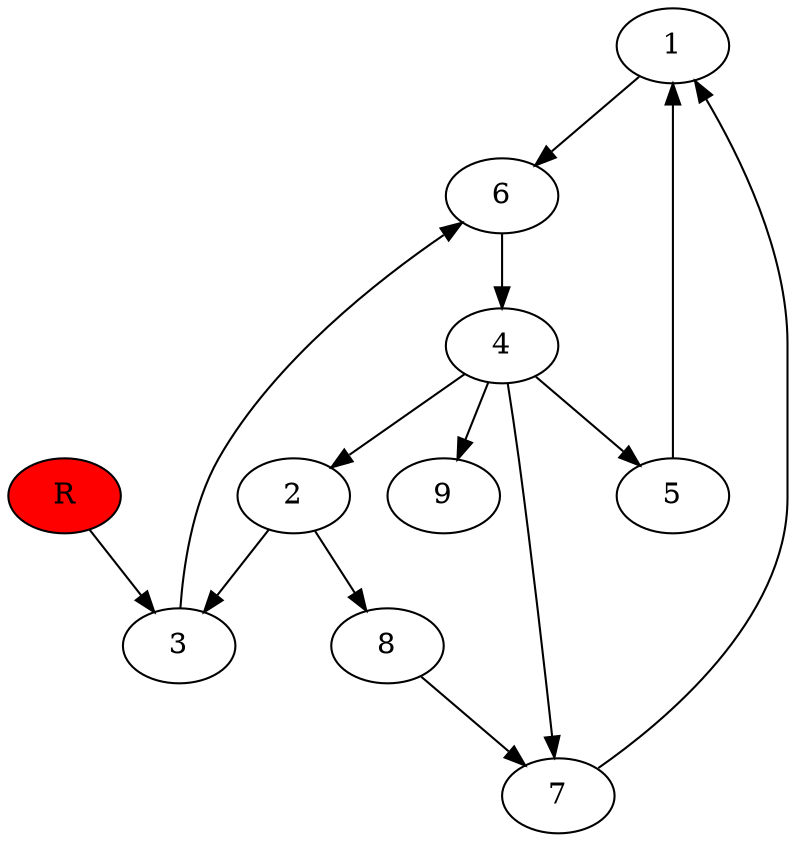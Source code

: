 digraph prb10985 {
	1
	2
	3
	4
	5
	6
	7
	8
	R [fillcolor="#ff0000" style=filled]
	1 -> 6
	2 -> 3
	2 -> 8
	3 -> 6
	4 -> 2
	4 -> 5
	4 -> 7
	4 -> 9
	5 -> 1
	6 -> 4
	7 -> 1
	8 -> 7
	R -> 3
}
